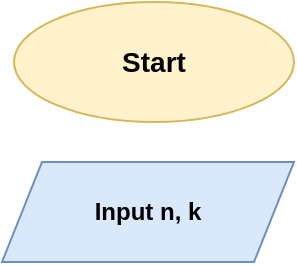 <mxfile version="22.1.9" type="github">
  <diagram name="Сторінка-1" id="qMvMpQ4yuSf7VEhK9Gg7">
    <mxGraphModel dx="910" dy="498" grid="1" gridSize="10" guides="1" tooltips="1" connect="1" arrows="1" fold="1" page="1" pageScale="1" pageWidth="827" pageHeight="1169" math="0" shadow="0">
      <root>
        <mxCell id="0" />
        <mxCell id="1" parent="0" />
        <mxCell id="POGY3yedEMXk6cz-Urau-1" value="&lt;b&gt;&lt;font style=&quot;font-size: 14px;&quot;&gt;Start&lt;/font&gt;&lt;/b&gt;" style="ellipse;whiteSpace=wrap;html=1;fillColor=#fff2cc;strokeColor=#d6b656;" vertex="1" parent="1">
          <mxGeometry x="310" y="30" width="140" height="60" as="geometry" />
        </mxCell>
        <mxCell id="POGY3yedEMXk6cz-Urau-2" value="&lt;b&gt;Input n, k&lt;/b&gt;" style="shape=parallelogram;perimeter=parallelogramPerimeter;whiteSpace=wrap;html=1;fixedSize=1;fillColor=#dae8fc;strokeColor=#6c8ebf;" vertex="1" parent="1">
          <mxGeometry x="304" y="110" width="146" height="50" as="geometry" />
        </mxCell>
      </root>
    </mxGraphModel>
  </diagram>
</mxfile>
